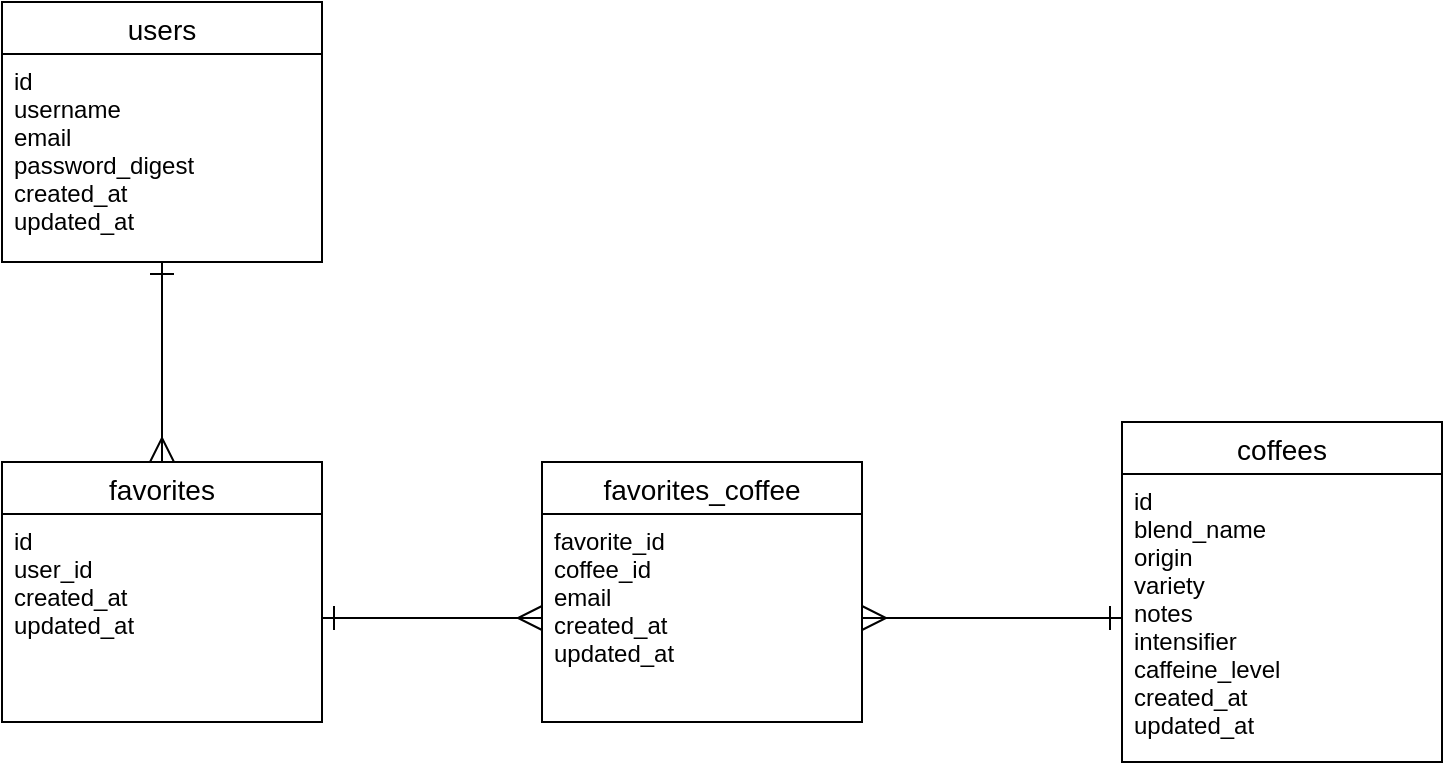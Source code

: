 <mxfile version="14.2.2" type="github"><diagram id="VvjN0vnrpyzmvXPtwEoT" name="Page-1"><mxGraphModel dx="653" dy="367" grid="1" gridSize="10" guides="1" tooltips="1" connect="1" arrows="1" fold="1" page="1" pageScale="1" pageWidth="850" pageHeight="1100" math="0" shadow="0"><root><mxCell id="0"/><mxCell id="1" parent="0"/><mxCell id="yNiqTKZJFhXN4aKl704W-57" style="edgeStyle=none;rounded=0;orthogonalLoop=1;jettySize=auto;html=1;exitX=0.5;exitY=1;exitDx=0;exitDy=0;entryX=0.5;entryY=0;entryDx=0;entryDy=0;startArrow=ERone;startFill=0;startSize=10;endArrow=ERmany;endFill=0;endSize=10;" edge="1" parent="1" source="yNiqTKZJFhXN4aKl704W-45" target="yNiqTKZJFhXN4aKl704W-53"><mxGeometry relative="1" as="geometry"/></mxCell><mxCell id="yNiqTKZJFhXN4aKl704W-45" value="users" style="swimlane;fontStyle=0;childLayout=stackLayout;horizontal=1;startSize=26;horizontalStack=0;resizeParent=1;resizeParentMax=0;resizeLast=0;collapsible=1;marginBottom=0;align=center;fontSize=14;" vertex="1" parent="1"><mxGeometry x="190" y="20" width="160" height="130" as="geometry"/></mxCell><mxCell id="yNiqTKZJFhXN4aKl704W-48" value="id&#10;username&#10;email&#10;password_digest&#10;created_at&#10;updated_at&#10;&#10;" style="text;strokeColor=none;fillColor=none;spacingLeft=4;spacingRight=4;overflow=hidden;rotatable=0;points=[[0,0.5],[1,0.5]];portConstraint=eastwest;fontSize=12;" vertex="1" parent="yNiqTKZJFhXN4aKl704W-45"><mxGeometry y="26" width="160" height="104" as="geometry"/></mxCell><mxCell id="yNiqTKZJFhXN4aKl704W-51" value="favorites_coffee" style="swimlane;fontStyle=0;childLayout=stackLayout;horizontal=1;startSize=26;horizontalStack=0;resizeParent=1;resizeParentMax=0;resizeLast=0;collapsible=1;marginBottom=0;align=center;fontSize=14;" vertex="1" parent="1"><mxGeometry x="460" y="250" width="160" height="130" as="geometry"/></mxCell><mxCell id="yNiqTKZJFhXN4aKl704W-52" value="favorite_id&#10;coffee_id&#10;email&#10;created_at&#10;updated_at&#10;&#10;" style="text;strokeColor=none;fillColor=none;spacingLeft=4;spacingRight=4;overflow=hidden;rotatable=0;points=[[0,0.5],[1,0.5]];portConstraint=eastwest;fontSize=12;" vertex="1" parent="yNiqTKZJFhXN4aKl704W-51"><mxGeometry y="26" width="160" height="104" as="geometry"/></mxCell><mxCell id="yNiqTKZJFhXN4aKl704W-53" value="favorites" style="swimlane;fontStyle=0;childLayout=stackLayout;horizontal=1;startSize=26;horizontalStack=0;resizeParent=1;resizeParentMax=0;resizeLast=0;collapsible=1;marginBottom=0;align=center;fontSize=14;" vertex="1" parent="1"><mxGeometry x="190" y="250" width="160" height="130" as="geometry"/></mxCell><mxCell id="yNiqTKZJFhXN4aKl704W-54" value="id&#10;user_id&#10;created_at&#10;updated_at&#10;&#10;" style="text;strokeColor=none;fillColor=none;spacingLeft=4;spacingRight=4;overflow=hidden;rotatable=0;points=[[0,0.5],[1,0.5]];portConstraint=eastwest;fontSize=12;" vertex="1" parent="yNiqTKZJFhXN4aKl704W-53"><mxGeometry y="26" width="160" height="104" as="geometry"/></mxCell><mxCell id="yNiqTKZJFhXN4aKl704W-55" value="coffees" style="swimlane;fontStyle=0;childLayout=stackLayout;horizontal=1;startSize=26;horizontalStack=0;resizeParent=1;resizeParentMax=0;resizeLast=0;collapsible=1;marginBottom=0;align=center;fontSize=14;" vertex="1" parent="1"><mxGeometry x="750" y="230" width="160" height="170" as="geometry"/></mxCell><mxCell id="yNiqTKZJFhXN4aKl704W-56" value="id&#10;blend_name&#10;origin&#10;variety&#10;notes&#10;intensifier&#10;caffeine_level &#10;created_at&#10;updated_at&#10;&#10;" style="text;strokeColor=none;fillColor=none;spacingLeft=4;spacingRight=4;overflow=hidden;rotatable=0;points=[[0,0.5],[1,0.5]];portConstraint=eastwest;fontSize=12;" vertex="1" parent="yNiqTKZJFhXN4aKl704W-55"><mxGeometry y="26" width="160" height="144" as="geometry"/></mxCell><mxCell id="yNiqTKZJFhXN4aKl704W-58" style="edgeStyle=none;rounded=0;orthogonalLoop=1;jettySize=auto;html=1;exitX=1;exitY=0.5;exitDx=0;exitDy=0;entryX=0;entryY=0.5;entryDx=0;entryDy=0;startArrow=ERone;startFill=0;startSize=10;endArrow=ERmany;endFill=0;endSize=10;" edge="1" parent="1" source="yNiqTKZJFhXN4aKl704W-54" target="yNiqTKZJFhXN4aKl704W-52"><mxGeometry relative="1" as="geometry"/></mxCell><mxCell id="yNiqTKZJFhXN4aKl704W-60" style="edgeStyle=none;rounded=0;orthogonalLoop=1;jettySize=auto;html=1;exitX=1;exitY=0.5;exitDx=0;exitDy=0;startArrow=ERmany;startFill=0;startSize=10;endArrow=ERone;endFill=0;endSize=10;" edge="1" parent="1" source="yNiqTKZJFhXN4aKl704W-52" target="yNiqTKZJFhXN4aKl704W-56"><mxGeometry relative="1" as="geometry"/></mxCell></root></mxGraphModel></diagram></mxfile>
